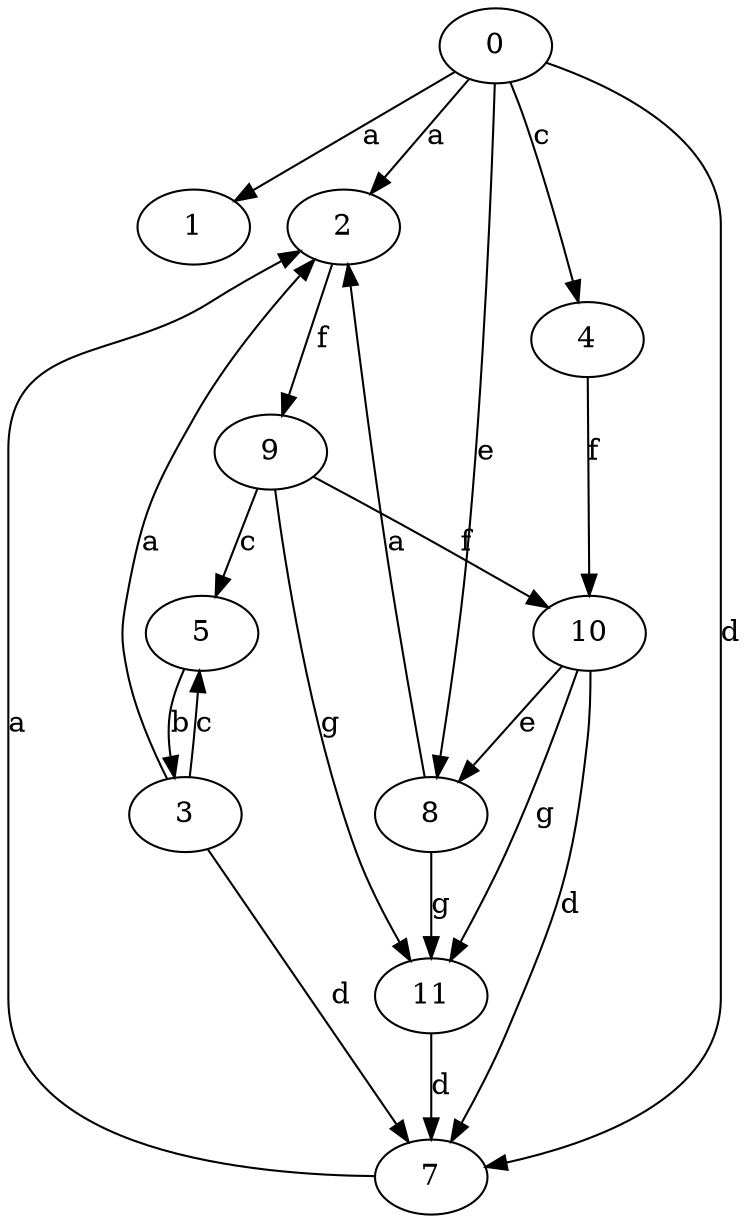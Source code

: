 strict digraph  {
1;
2;
3;
4;
5;
0;
7;
8;
9;
10;
11;
2 -> 9  [label=f];
3 -> 2  [label=a];
3 -> 5  [label=c];
3 -> 7  [label=d];
4 -> 10  [label=f];
5 -> 3  [label=b];
0 -> 1  [label=a];
0 -> 2  [label=a];
0 -> 4  [label=c];
0 -> 7  [label=d];
0 -> 8  [label=e];
7 -> 2  [label=a];
8 -> 2  [label=a];
8 -> 11  [label=g];
9 -> 5  [label=c];
9 -> 10  [label=f];
9 -> 11  [label=g];
10 -> 7  [label=d];
10 -> 8  [label=e];
10 -> 11  [label=g];
11 -> 7  [label=d];
}
